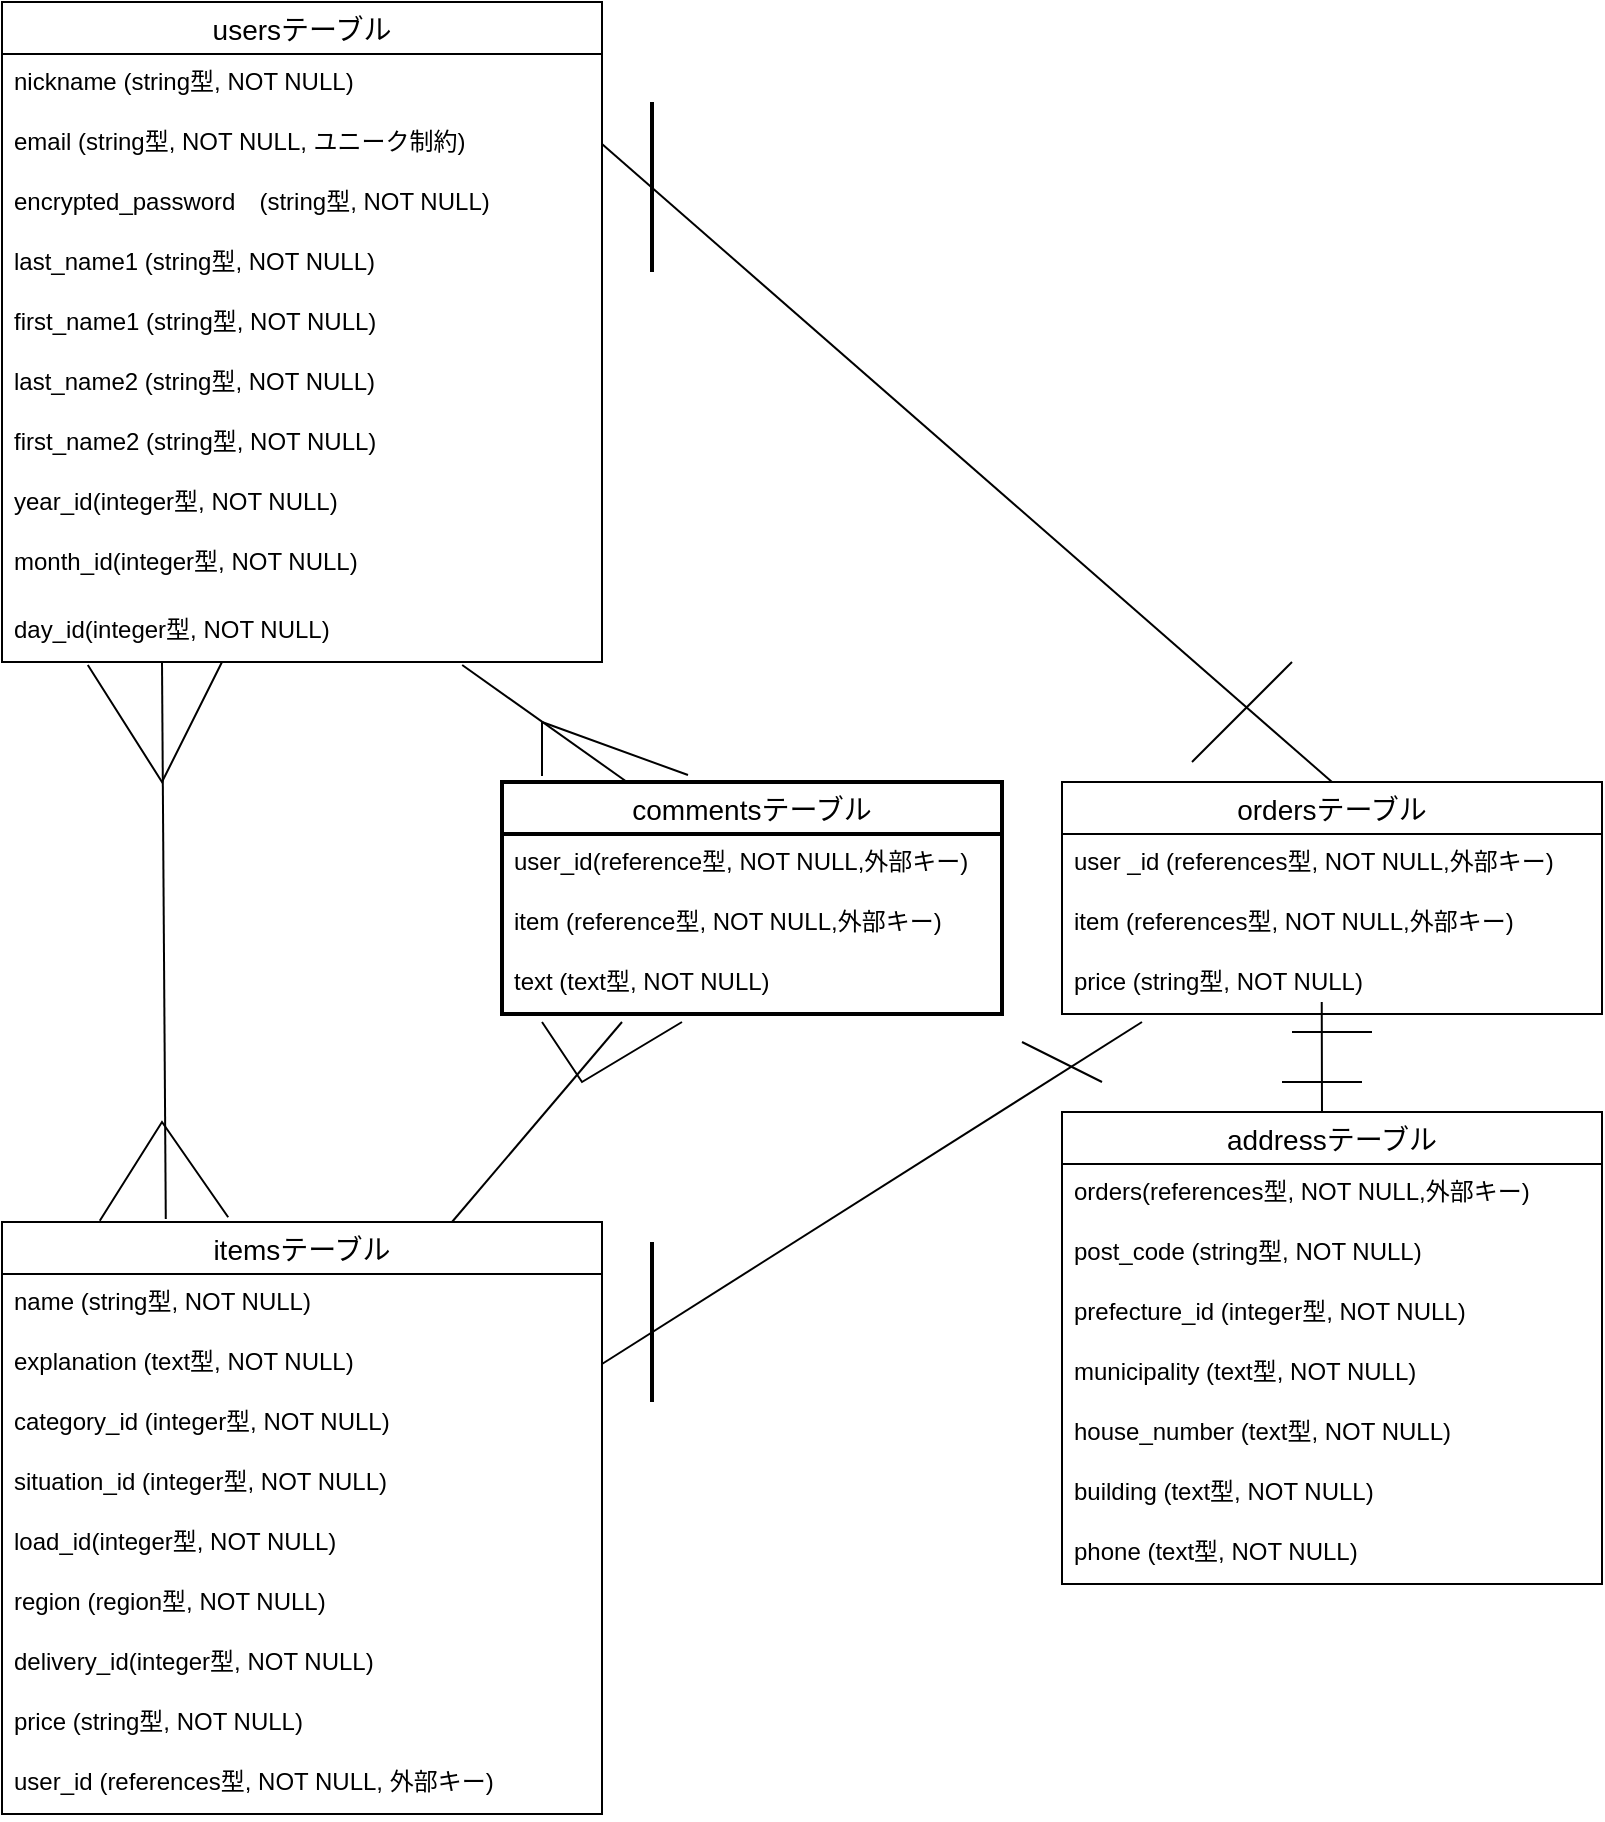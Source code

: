 <mxfile>
    <diagram id="akvXtbyhUwWQ8eH8W-J2" name="ページ1">
        <mxGraphModel dx="1113" dy="738" grid="1" gridSize="10" guides="1" tooltips="1" connect="1" arrows="0" fold="1" page="1" pageScale="1" pageWidth="827" pageHeight="1169" math="0" shadow="0">
            <root>
                <mxCell id="0"/>
                <mxCell id="1" parent="0"/>
                <mxCell id="7" value="usersテーブル" style="swimlane;fontStyle=0;childLayout=stackLayout;horizontal=1;startSize=26;horizontalStack=0;resizeParent=1;resizeParentMax=0;resizeLast=0;collapsible=1;marginBottom=0;align=center;fontSize=14;fontFamily=Helvetica;fontColor=default;fillColor=none;gradientColor=none;rounded=0;" parent="1" vertex="1">
                    <mxGeometry x="10" y="30" width="300" height="330" as="geometry"/>
                </mxCell>
                <mxCell id="8" value="nickname (string型, NOT NULL)&#10;" style="text;strokeColor=none;fillColor=none;spacingLeft=4;spacingRight=4;overflow=hidden;rotatable=0;points=[[0,0.5],[1,0.5]];portConstraint=eastwest;fontSize=12;fontFamily=Helvetica;fontColor=default;rounded=0;" parent="7" vertex="1">
                    <mxGeometry y="26" width="300" height="30" as="geometry"/>
                </mxCell>
                <mxCell id="9" value="email (string型, NOT NULL, ユニーク制約)" style="text;strokeColor=none;fillColor=none;spacingLeft=4;spacingRight=4;overflow=hidden;rotatable=0;points=[[0,0.5],[1,0.5]];portConstraint=eastwest;fontSize=12;fontFamily=Helvetica;fontColor=default;rounded=0;" parent="7" vertex="1">
                    <mxGeometry y="56" width="300" height="30" as="geometry"/>
                </mxCell>
                <mxCell id="10" value="encrypted_password　(string型, NOT NULL)" style="text;strokeColor=none;fillColor=none;spacingLeft=4;spacingRight=4;overflow=hidden;rotatable=0;points=[[0,0.5],[1,0.5]];portConstraint=eastwest;fontSize=12;fontFamily=Helvetica;fontColor=default;rounded=0;" parent="7" vertex="1">
                    <mxGeometry y="86" width="300" height="30" as="geometry"/>
                </mxCell>
                <mxCell id="12" value="last_name1 (string型, NOT NULL)" style="text;strokeColor=none;fillColor=none;spacingLeft=4;spacingRight=4;overflow=hidden;rotatable=0;points=[[0,0.5],[1,0.5]];portConstraint=eastwest;fontSize=12;fontFamily=Helvetica;fontColor=default;rounded=0;" parent="7" vertex="1">
                    <mxGeometry y="116" width="300" height="30" as="geometry"/>
                </mxCell>
                <mxCell id="11" value="first_name1 (string型, NOT NULL)&#10;" style="text;strokeColor=none;fillColor=none;spacingLeft=4;spacingRight=4;overflow=hidden;rotatable=0;points=[[0,0.5],[1,0.5]];portConstraint=eastwest;fontSize=12;fontFamily=Helvetica;fontColor=default;rounded=0;" parent="7" vertex="1">
                    <mxGeometry y="146" width="300" height="30" as="geometry"/>
                </mxCell>
                <mxCell id="15" value="last_name2 (string型, NOT NULL)" style="text;strokeColor=none;fillColor=none;spacingLeft=4;spacingRight=4;overflow=hidden;rotatable=0;points=[[0,0.5],[1,0.5]];portConstraint=eastwest;fontSize=12;fontFamily=Helvetica;fontColor=default;rounded=0;" parent="7" vertex="1">
                    <mxGeometry y="176" width="300" height="30" as="geometry"/>
                </mxCell>
                <mxCell id="14" value="first_name2 (string型, NOT NULL)" style="text;strokeColor=none;fillColor=none;spacingLeft=4;spacingRight=4;overflow=hidden;rotatable=0;points=[[0,0.5],[1,0.5]];portConstraint=eastwest;fontSize=12;fontFamily=Helvetica;fontColor=default;rounded=0;" parent="7" vertex="1">
                    <mxGeometry y="206" width="300" height="30" as="geometry"/>
                </mxCell>
                <mxCell id="17" value="year_id(integer型, NOT NULL)" style="text;strokeColor=none;fillColor=none;spacingLeft=4;spacingRight=4;overflow=hidden;rotatable=0;points=[[0,0.5],[1,0.5]];portConstraint=eastwest;fontSize=12;fontFamily=Helvetica;fontColor=default;rounded=0;" parent="7" vertex="1">
                    <mxGeometry y="236" width="300" height="30" as="geometry"/>
                </mxCell>
                <mxCell id="104" value="month_id(integer型, NOT NULL)" style="text;strokeColor=none;fillColor=none;spacingLeft=4;spacingRight=4;overflow=hidden;rotatable=0;points=[[0,0.5],[1,0.5]];portConstraint=eastwest;fontSize=12;rounded=0;" parent="7" vertex="1">
                    <mxGeometry y="266" width="300" height="34" as="geometry"/>
                </mxCell>
                <mxCell id="105" value="day_id(integer型, NOT NULL)" style="text;strokeColor=none;fillColor=none;spacingLeft=4;spacingRight=4;overflow=hidden;rotatable=0;points=[[0,0.5],[1,0.5]];portConstraint=eastwest;fontSize=12;rounded=0;" parent="7" vertex="1">
                    <mxGeometry y="300" width="300" height="30" as="geometry"/>
                </mxCell>
                <mxCell id="127" style="edgeStyle=none;html=1;exitX=0.273;exitY=-0.005;exitDx=0;exitDy=0;strokeColor=default;startArrow=none;startFill=0;endArrow=none;endFill=0;exitPerimeter=0;rounded=0;" edge="1" parent="1" source="21">
                    <mxGeometry relative="1" as="geometry">
                        <mxPoint x="90" y="360" as="targetPoint"/>
                    </mxGeometry>
                </mxCell>
                <mxCell id="128" style="edgeStyle=none;html=1;exitX=0.75;exitY=0;exitDx=0;exitDy=0;strokeColor=default;startArrow=none;startFill=0;endArrow=none;endFill=0;rounded=0;" edge="1" parent="1" source="21">
                    <mxGeometry relative="1" as="geometry">
                        <mxPoint x="320" y="540" as="targetPoint"/>
                    </mxGeometry>
                </mxCell>
                <mxCell id="21" value="itemsテーブル" style="swimlane;fontStyle=0;childLayout=stackLayout;horizontal=1;startSize=26;horizontalStack=0;resizeParent=1;resizeParentMax=0;resizeLast=0;collapsible=1;marginBottom=0;align=center;fontSize=14;fontFamily=Helvetica;fontColor=default;fillColor=none;gradientColor=none;rounded=0;" parent="1" vertex="1">
                    <mxGeometry x="10" y="640" width="300" height="296" as="geometry"/>
                </mxCell>
                <mxCell id="22" value="name (string型, NOT NULL)    " style="text;strokeColor=none;fillColor=none;spacingLeft=4;spacingRight=4;overflow=hidden;rotatable=0;points=[[0,0.5],[1,0.5]];portConstraint=eastwest;fontSize=12;fontFamily=Helvetica;fontColor=default;rounded=0;" parent="21" vertex="1">
                    <mxGeometry y="26" width="300" height="30" as="geometry"/>
                </mxCell>
                <mxCell id="23" value="explanation (text型, NOT NULL)" style="text;strokeColor=none;fillColor=none;spacingLeft=4;spacingRight=4;overflow=hidden;rotatable=0;points=[[0,0.5],[1,0.5]];portConstraint=eastwest;fontSize=12;fontFamily=Helvetica;fontColor=default;rounded=0;" parent="21" vertex="1">
                    <mxGeometry y="56" width="300" height="30" as="geometry"/>
                </mxCell>
                <mxCell id="25" value="category_id (integer型, NOT NULL)" style="text;strokeColor=none;fillColor=none;spacingLeft=4;spacingRight=4;overflow=hidden;rotatable=0;points=[[0,0.5],[1,0.5]];portConstraint=eastwest;fontSize=12;fontFamily=Helvetica;fontColor=default;rounded=0;" parent="21" vertex="1">
                    <mxGeometry y="86" width="300" height="30" as="geometry"/>
                </mxCell>
                <mxCell id="24" value="situation_id (integer型, NOT NULL)" style="text;strokeColor=none;fillColor=none;spacingLeft=4;spacingRight=4;overflow=hidden;rotatable=0;points=[[0,0.5],[1,0.5]];portConstraint=eastwest;fontSize=12;fontFamily=Helvetica;fontColor=default;rounded=0;" parent="21" vertex="1">
                    <mxGeometry y="116" width="300" height="30" as="geometry"/>
                </mxCell>
                <mxCell id="26" value="load_id(integer型, NOT NULL)" style="text;strokeColor=none;fillColor=none;spacingLeft=4;spacingRight=4;overflow=hidden;rotatable=0;points=[[0,0.5],[1,0.5]];portConstraint=eastwest;fontSize=12;fontFamily=Helvetica;fontColor=default;rounded=0;" parent="21" vertex="1">
                    <mxGeometry y="146" width="300" height="30" as="geometry"/>
                </mxCell>
                <mxCell id="27" value="region (region型, NOT NULL)" style="text;strokeColor=none;fillColor=none;spacingLeft=4;spacingRight=4;overflow=hidden;rotatable=0;points=[[0,0.5],[1,0.5]];portConstraint=eastwest;fontSize=12;fontFamily=Helvetica;fontColor=default;rounded=0;" parent="21" vertex="1">
                    <mxGeometry y="176" width="300" height="30" as="geometry"/>
                </mxCell>
                <mxCell id="28" value="delivery_id(integer型, NOT NULL)" style="text;strokeColor=none;fillColor=none;spacingLeft=4;spacingRight=4;overflow=hidden;rotatable=0;points=[[0,0.5],[1,0.5]];portConstraint=eastwest;fontSize=12;fontFamily=Helvetica;fontColor=default;rounded=0;" parent="21" vertex="1">
                    <mxGeometry y="206" width="300" height="30" as="geometry"/>
                </mxCell>
                <mxCell id="29" value="price (string型, NOT NULL)" style="text;strokeColor=none;fillColor=none;spacingLeft=4;spacingRight=4;overflow=hidden;rotatable=0;points=[[0,0.5],[1,0.5]];portConstraint=eastwest;fontSize=12;fontFamily=Helvetica;fontColor=default;rounded=0;" parent="21" vertex="1">
                    <mxGeometry y="236" width="300" height="30" as="geometry"/>
                </mxCell>
                <mxCell id="32" value="user_id (references型, NOT NULL, 外部キー)" style="text;strokeColor=none;fillColor=none;spacingLeft=4;spacingRight=4;overflow=hidden;rotatable=0;points=[[0,0.5],[1,0.5]];portConstraint=eastwest;fontSize=12;fontFamily=Helvetica;fontColor=default;rounded=0;" parent="21" vertex="1">
                    <mxGeometry y="266" width="300" height="30" as="geometry"/>
                </mxCell>
                <mxCell id="33" value="ordersテーブル" style="swimlane;fontStyle=0;childLayout=stackLayout;horizontal=1;startSize=26;horizontalStack=0;resizeParent=1;resizeParentMax=0;resizeLast=0;collapsible=1;marginBottom=0;align=center;fontSize=14;fontFamily=Helvetica;fontColor=default;fillColor=none;gradientColor=none;rounded=0;" parent="1" vertex="1">
                    <mxGeometry x="540" y="420" width="270" height="116" as="geometry"/>
                </mxCell>
                <mxCell id="34" value="user _id (references型, NOT NULL,外部キー)" style="text;strokeColor=none;fillColor=none;spacingLeft=4;spacingRight=4;overflow=hidden;rotatable=0;points=[[0,0.5],[1,0.5]];portConstraint=eastwest;fontSize=12;fontFamily=Helvetica;fontColor=default;rounded=0;" parent="33" vertex="1">
                    <mxGeometry y="26" width="270" height="30" as="geometry"/>
                </mxCell>
                <mxCell id="35" value="item (references型, NOT NULL,外部キー)" style="text;strokeColor=none;fillColor=none;spacingLeft=4;spacingRight=4;overflow=hidden;rotatable=0;points=[[0,0.5],[1,0.5]];portConstraint=eastwest;fontSize=12;fontFamily=Helvetica;fontColor=default;rounded=0;" parent="33" vertex="1">
                    <mxGeometry y="56" width="270" height="30" as="geometry"/>
                </mxCell>
                <mxCell id="36" value="price (string型, NOT NULL)" style="text;strokeColor=none;fillColor=none;spacingLeft=4;spacingRight=4;overflow=hidden;rotatable=0;points=[[0,0.5],[1,0.5]];portConstraint=eastwest;fontSize=12;fontFamily=Helvetica;fontColor=default;rounded=0;" parent="33" vertex="1">
                    <mxGeometry y="86" width="270" height="30" as="geometry"/>
                </mxCell>
                <mxCell id="120" style="edgeStyle=none;html=1;exitX=0.5;exitY=0;exitDx=0;exitDy=0;entryX=0.481;entryY=0.8;entryDx=0;entryDy=0;entryPerimeter=0;strokeColor=default;startArrow=none;startFill=0;endArrow=none;endFill=0;rounded=0;" edge="1" parent="1" source="41" target="36">
                    <mxGeometry relative="1" as="geometry">
                        <Array as="points">
                            <mxPoint x="670" y="585"/>
                        </Array>
                    </mxGeometry>
                </mxCell>
                <mxCell id="41" value="addressテーブル" style="swimlane;fontStyle=0;childLayout=stackLayout;horizontal=1;startSize=26;horizontalStack=0;resizeParent=1;resizeParentMax=0;resizeLast=0;collapsible=1;marginBottom=0;align=center;fontSize=14;fontFamily=Helvetica;fontColor=default;fillColor=none;gradientColor=none;rounded=0;" parent="1" vertex="1">
                    <mxGeometry x="540" y="585" width="270" height="236" as="geometry"/>
                </mxCell>
                <mxCell id="114" value="orders(references型, NOT NULL,外部キー)" style="text;strokeColor=none;fillColor=none;spacingLeft=4;spacingRight=4;overflow=hidden;rotatable=0;points=[[0,0.5],[1,0.5]];portConstraint=eastwest;fontSize=12;rounded=0;" vertex="1" parent="41">
                    <mxGeometry y="26" width="270" height="30" as="geometry"/>
                </mxCell>
                <mxCell id="42" value="post_code (string型, NOT NULL)" style="text;strokeColor=none;fillColor=none;spacingLeft=4;spacingRight=4;overflow=hidden;rotatable=0;points=[[0,0.5],[1,0.5]];portConstraint=eastwest;fontSize=12;fontFamily=Helvetica;fontColor=default;rounded=0;" parent="41" vertex="1">
                    <mxGeometry y="56" width="270" height="30" as="geometry"/>
                </mxCell>
                <mxCell id="43" value="prefecture_id (integer型, NOT NULL)" style="text;strokeColor=none;fillColor=none;spacingLeft=4;spacingRight=4;overflow=hidden;rotatable=0;points=[[0,0.5],[1,0.5]];portConstraint=eastwest;fontSize=12;fontFamily=Helvetica;fontColor=default;rounded=0;" parent="41" vertex="1">
                    <mxGeometry y="86" width="270" height="30" as="geometry"/>
                </mxCell>
                <mxCell id="44" value="municipality (text型, NOT NULL)" style="text;strokeColor=none;fillColor=none;spacingLeft=4;spacingRight=4;overflow=hidden;rotatable=0;points=[[0,0.5],[1,0.5]];portConstraint=eastwest;fontSize=12;fontFamily=Helvetica;fontColor=default;rounded=0;" parent="41" vertex="1">
                    <mxGeometry y="116" width="270" height="30" as="geometry"/>
                </mxCell>
                <mxCell id="45" value="house_number (text型, NOT NULL)" style="text;strokeColor=none;fillColor=none;spacingLeft=4;spacingRight=4;overflow=hidden;rotatable=0;points=[[0,0.5],[1,0.5]];portConstraint=eastwest;fontSize=12;fontFamily=Helvetica;fontColor=default;rounded=0;" parent="41" vertex="1">
                    <mxGeometry y="146" width="270" height="30" as="geometry"/>
                </mxCell>
                <mxCell id="46" value="building (text型, NOT NULL)" style="text;strokeColor=none;fillColor=none;spacingLeft=4;spacingRight=4;overflow=hidden;rotatable=0;points=[[0,0.5],[1,0.5]];portConstraint=eastwest;fontSize=12;fontFamily=Helvetica;fontColor=default;rounded=0;" parent="41" vertex="1">
                    <mxGeometry y="176" width="270" height="30" as="geometry"/>
                </mxCell>
                <mxCell id="47" value="phone (text型, NOT NULL)" style="text;strokeColor=none;fillColor=none;spacingLeft=4;spacingRight=4;overflow=hidden;rotatable=0;points=[[0,0.5],[1,0.5]];portConstraint=eastwest;fontSize=12;fontFamily=Helvetica;fontColor=default;rounded=0;" parent="41" vertex="1">
                    <mxGeometry y="206" width="270" height="30" as="geometry"/>
                </mxCell>
                <mxCell id="59" value="" style="line;strokeWidth=1;rotatable=0;dashed=0;labelPosition=right;align=left;verticalAlign=middle;spacingTop=0;spacingLeft=6;points=[];portConstraint=eastwest;fontFamily=Helvetica;fontSize=12;fontColor=default;fillColor=none;gradientColor=none;rounded=0;" parent="1" vertex="1">
                    <mxGeometry x="655" y="540" width="40" height="10" as="geometry"/>
                </mxCell>
                <mxCell id="72" value="" style="line;strokeWidth=2;html=1;fontFamily=Helvetica;fontSize=12;fontColor=default;fillColor=none;gradientColor=none;direction=south;rounded=0;" parent="1" vertex="1">
                    <mxGeometry x="330" y="80" width="10" height="85" as="geometry"/>
                </mxCell>
                <mxCell id="73" value="" style="line;strokeWidth=2;html=1;fontFamily=Helvetica;fontSize=12;fontColor=default;fillColor=none;gradientColor=none;direction=south;rounded=0;" parent="1" vertex="1">
                    <mxGeometry x="330" y="650" width="10" height="80" as="geometry"/>
                </mxCell>
                <mxCell id="95" style="edgeStyle=none;html=1;exitX=1;exitY=0.5;exitDx=0;exitDy=0;entryX=0.037;entryY=0.833;entryDx=0;entryDy=0;entryPerimeter=0;fontFamily=Helvetica;fontSize=12;fontColor=default;strokeColor=none;rounded=0;" parent="1" source="26" target="46" edge="1">
                    <mxGeometry relative="1" as="geometry"/>
                </mxCell>
                <mxCell id="113" style="edgeStyle=none;html=1;exitX=1;exitY=0.5;exitDx=0;exitDy=0;entryX=0.004;entryY=0.217;entryDx=0;entryDy=0;entryPerimeter=0;startArrow=none;startFill=0;rounded=0;strokeColor=none;" parent="1" source="27" target="47" edge="1">
                    <mxGeometry relative="1" as="geometry"/>
                </mxCell>
                <mxCell id="116" style="edgeStyle=none;html=1;exitX=1;exitY=0.5;exitDx=0;exitDy=0;strokeColor=default;startArrow=none;startFill=0;endArrow=none;endFill=0;rounded=0;" edge="1" parent="1" source="23">
                    <mxGeometry relative="1" as="geometry">
                        <mxPoint x="580" y="540" as="targetPoint"/>
                    </mxGeometry>
                </mxCell>
                <mxCell id="118" style="edgeStyle=none;html=1;exitX=1;exitY=0.5;exitDx=0;exitDy=0;entryX=0.5;entryY=0;entryDx=0;entryDy=0;strokeColor=default;startArrow=none;startFill=0;endArrow=none;endFill=0;rounded=0;" edge="1" parent="1" source="9" target="33">
                    <mxGeometry relative="1" as="geometry"/>
                </mxCell>
                <mxCell id="122" value="" style="endArrow=none;html=1;strokeColor=default;rounded=0;" edge="1" parent="1">
                    <mxGeometry width="50" height="50" relative="1" as="geometry">
                        <mxPoint x="650" y="570" as="sourcePoint"/>
                        <mxPoint x="690" y="570" as="targetPoint"/>
                        <Array as="points">
                            <mxPoint x="670" y="570"/>
                        </Array>
                    </mxGeometry>
                </mxCell>
                <mxCell id="129" style="edgeStyle=none;html=1;exitX=0.25;exitY=0;exitDx=0;exitDy=0;entryX=0.767;entryY=1.05;entryDx=0;entryDy=0;entryPerimeter=0;strokeColor=default;startArrow=none;startFill=0;endArrow=none;endFill=0;rounded=0;" edge="1" parent="1" source="123" target="105">
                    <mxGeometry relative="1" as="geometry"/>
                </mxCell>
                <mxCell id="123" value="commentsテーブル" style="swimlane;fontStyle=0;childLayout=stackLayout;horizontal=1;startSize=26;horizontalStack=0;resizeParent=1;resizeParentMax=0;resizeLast=0;collapsible=1;marginBottom=0;align=center;fontSize=14;strokeWidth=2;rounded=0;" vertex="1" parent="1">
                    <mxGeometry x="260" y="420" width="250" height="116" as="geometry"/>
                </mxCell>
                <mxCell id="124" value="user_id(reference型, NOT NULL,外部キー)" style="text;strokeColor=none;fillColor=none;spacingLeft=4;spacingRight=4;overflow=hidden;rotatable=0;points=[[0,0.5],[1,0.5]];portConstraint=eastwest;fontSize=12;strokeWidth=2;rounded=0;" vertex="1" parent="123">
                    <mxGeometry y="26" width="250" height="30" as="geometry"/>
                </mxCell>
                <mxCell id="125" value="item (reference型, NOT NULL,外部キー)" style="text;strokeColor=none;fillColor=none;spacingLeft=4;spacingRight=4;overflow=hidden;rotatable=0;points=[[0,0.5],[1,0.5]];portConstraint=eastwest;fontSize=12;strokeWidth=2;rounded=0;" vertex="1" parent="123">
                    <mxGeometry y="56" width="250" height="30" as="geometry"/>
                </mxCell>
                <mxCell id="126" value="text (text型, NOT NULL)" style="text;strokeColor=none;fillColor=none;spacingLeft=4;spacingRight=4;overflow=hidden;rotatable=0;points=[[0,0.5],[1,0.5]];portConstraint=eastwest;fontSize=12;strokeWidth=2;rounded=0;" vertex="1" parent="123">
                    <mxGeometry y="86" width="250" height="30" as="geometry"/>
                </mxCell>
                <mxCell id="131" value="" style="endArrow=none;html=1;strokeColor=default;rounded=0;" edge="1" parent="123">
                    <mxGeometry width="50" height="50" relative="1" as="geometry">
                        <mxPoint x="20" y="120" as="sourcePoint"/>
                        <mxPoint x="90" y="120" as="targetPoint"/>
                        <Array as="points">
                            <mxPoint x="40" y="150"/>
                        </Array>
                    </mxGeometry>
                </mxCell>
                <mxCell id="130" value="" style="endArrow=none;html=1;strokeColor=default;entryX=0.372;entryY=-0.03;entryDx=0;entryDy=0;entryPerimeter=0;rounded=0;" edge="1" parent="1" target="123">
                    <mxGeometry width="50" height="50" relative="1" as="geometry">
                        <mxPoint x="280" y="417" as="sourcePoint"/>
                        <mxPoint x="320" y="370" as="targetPoint"/>
                        <Array as="points">
                            <mxPoint x="280" y="390"/>
                        </Array>
                    </mxGeometry>
                </mxCell>
                <mxCell id="132" value="" style="endArrow=none;html=1;strokeColor=default;exitX=0.143;exitY=1.05;exitDx=0;exitDy=0;exitPerimeter=0;rounded=0;" edge="1" parent="1" source="105">
                    <mxGeometry width="50" height="50" relative="1" as="geometry">
                        <mxPoint x="70" y="410" as="sourcePoint"/>
                        <mxPoint x="120" y="360" as="targetPoint"/>
                        <Array as="points">
                            <mxPoint x="90" y="420"/>
                        </Array>
                    </mxGeometry>
                </mxCell>
                <mxCell id="133" value="" style="endArrow=none;html=1;strokeColor=default;entryX=0.377;entryY=-0.008;entryDx=0;entryDy=0;entryPerimeter=0;exitX=0.163;exitY=-0.002;exitDx=0;exitDy=0;exitPerimeter=0;rounded=0;" edge="1" parent="1" source="21" target="21">
                    <mxGeometry width="50" height="50" relative="1" as="geometry">
                        <mxPoint x="60" y="660" as="sourcePoint"/>
                        <mxPoint x="110" y="610" as="targetPoint"/>
                        <Array as="points">
                            <mxPoint x="90" y="590"/>
                        </Array>
                    </mxGeometry>
                </mxCell>
                <mxCell id="134" value="" style="endArrow=none;html=1;strokeColor=default;rounded=0;" edge="1" parent="1">
                    <mxGeometry width="50" height="50" relative="1" as="geometry">
                        <mxPoint x="605" y="410" as="sourcePoint"/>
                        <mxPoint x="655" y="360" as="targetPoint"/>
                    </mxGeometry>
                </mxCell>
                <mxCell id="135" value="" style="endArrow=none;html=1;strokeColor=default;rounded=0;" edge="1" parent="1">
                    <mxGeometry width="50" height="50" relative="1" as="geometry">
                        <mxPoint x="520" y="550" as="sourcePoint"/>
                        <mxPoint x="560" y="570" as="targetPoint"/>
                    </mxGeometry>
                </mxCell>
            </root>
        </mxGraphModel>
    </diagram>
</mxfile>
